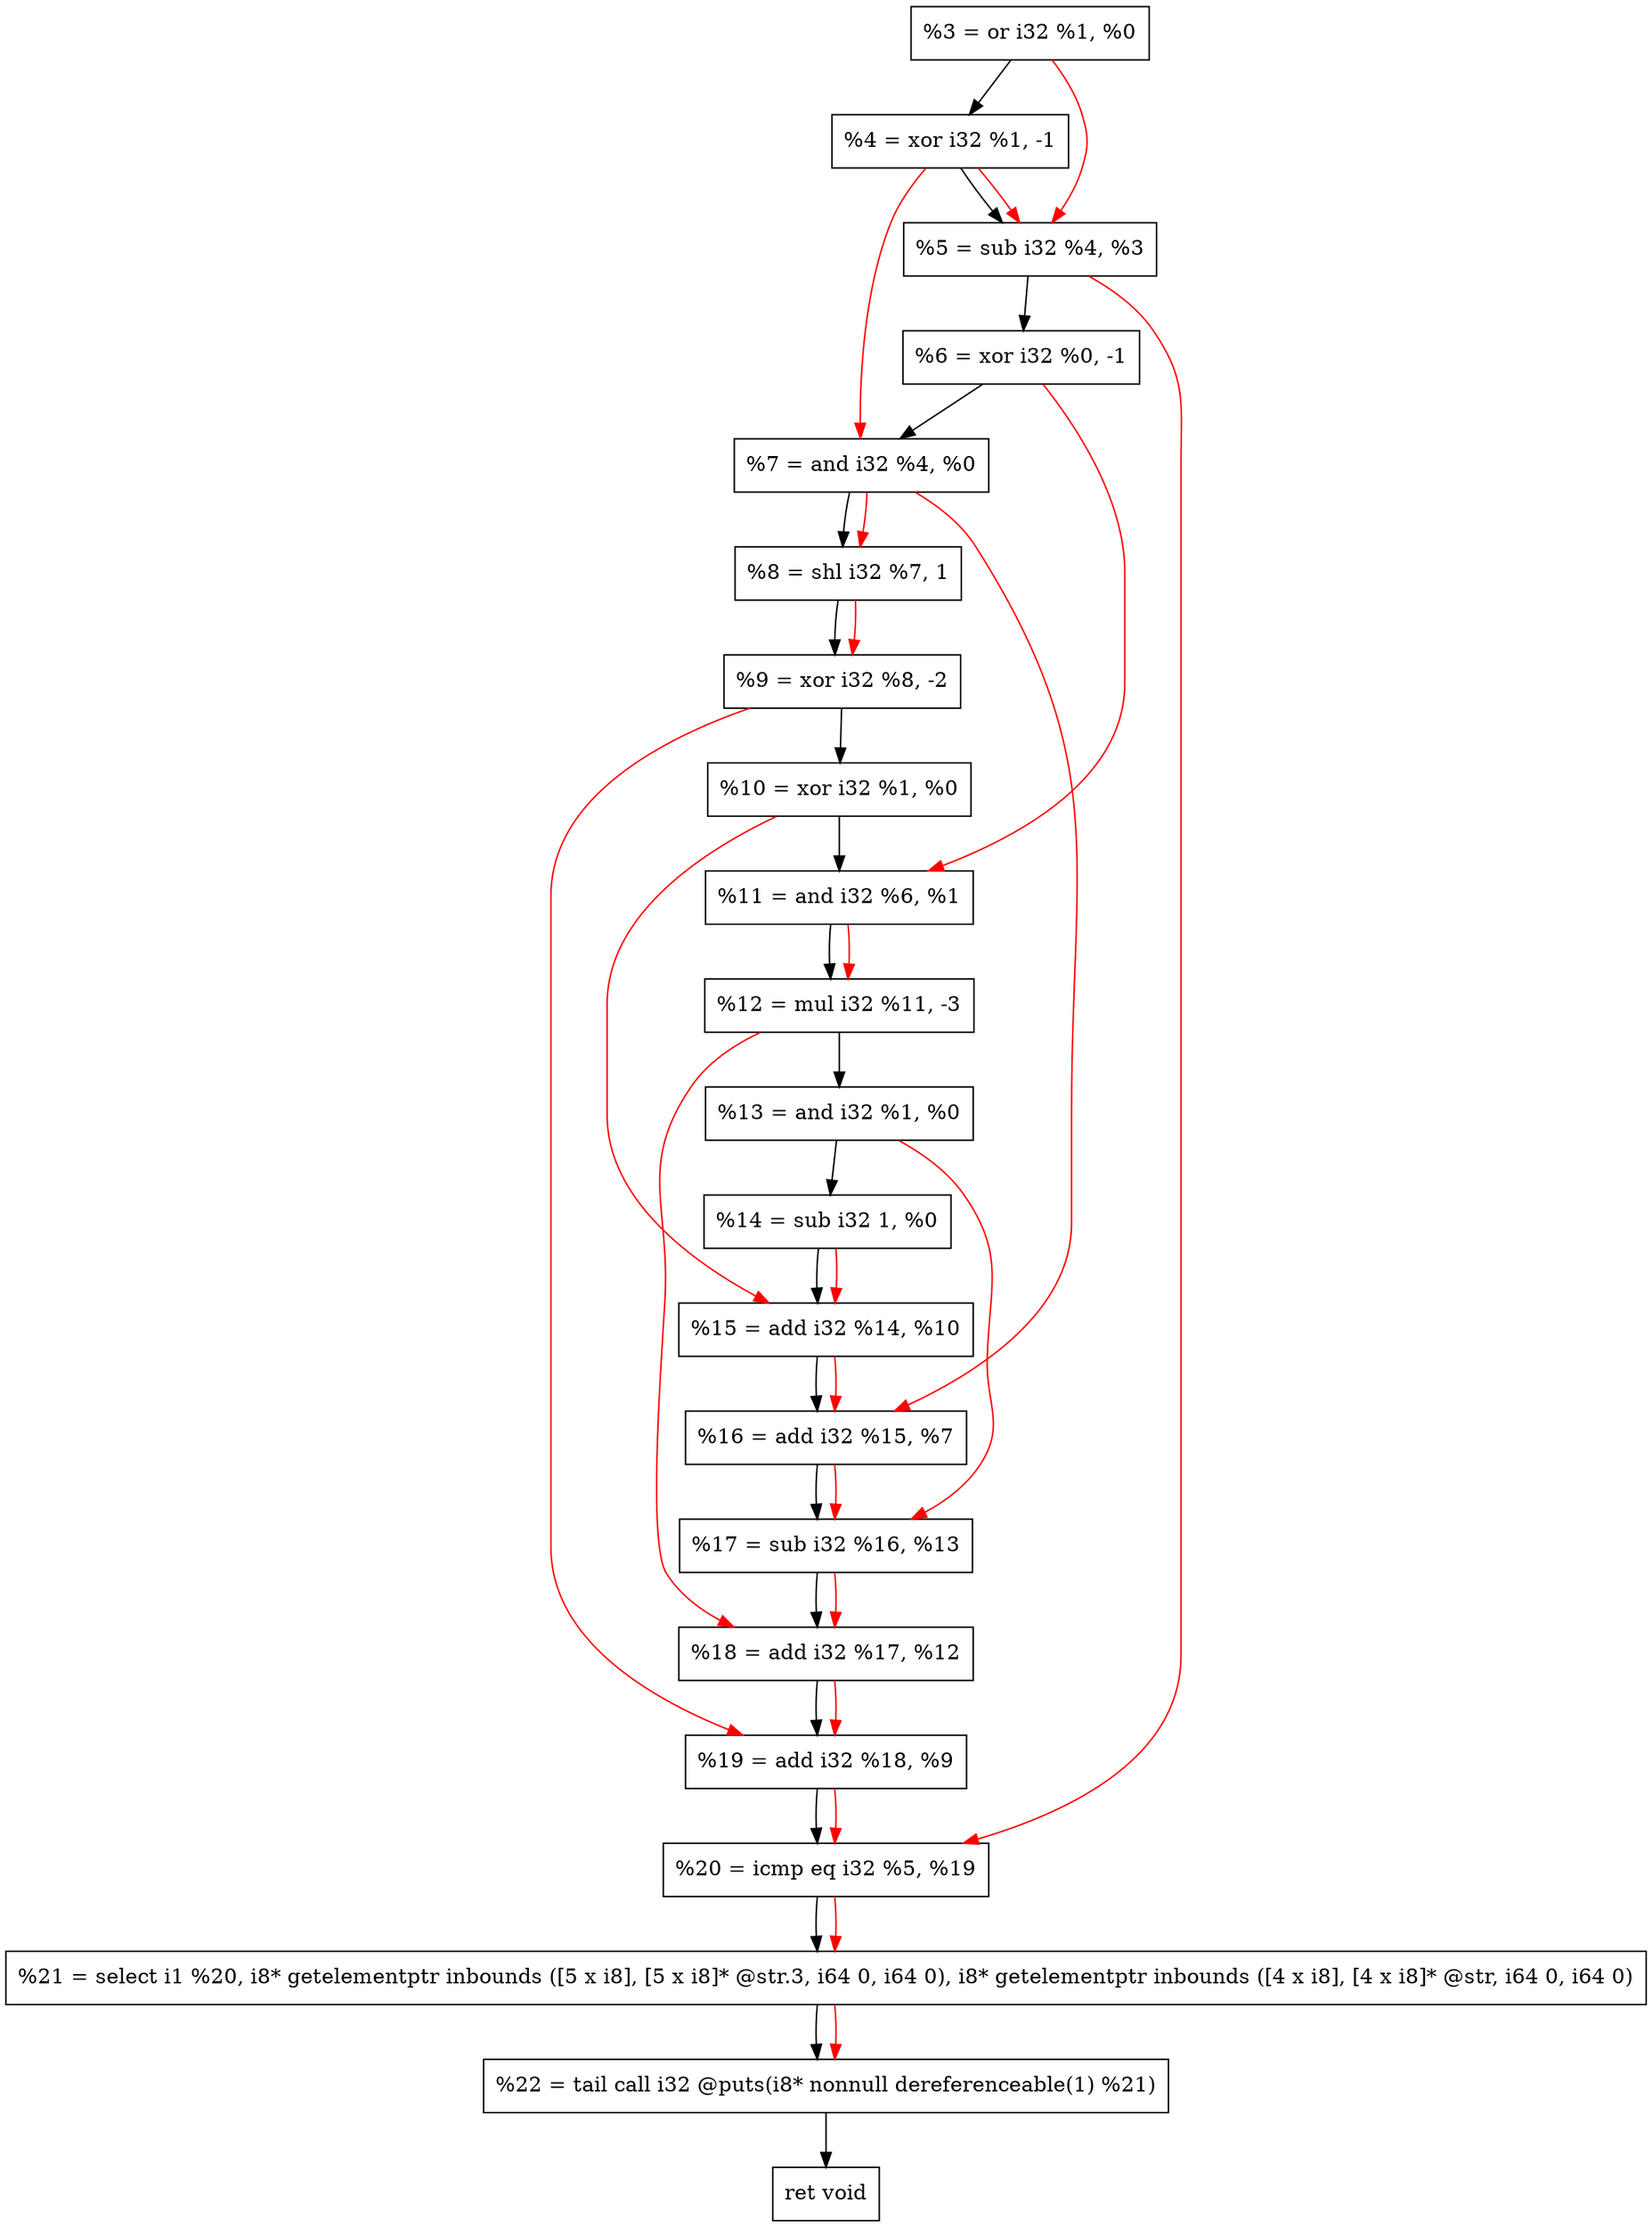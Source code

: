 digraph "DFG for'crackme' function" {
	Node0x162b420[shape=record, label="  %3 = or i32 %1, %0"];
	Node0x162bad0[shape=record, label="  %4 = xor i32 %1, -1"];
	Node0x162bb90[shape=record, label="  %5 = sub i32 %4, %3"];
	Node0x162bc00[shape=record, label="  %6 = xor i32 %0, -1"];
	Node0x162bc70[shape=record, label="  %7 = and i32 %4, %0"];
	Node0x162bce0[shape=record, label="  %8 = shl i32 %7, 1"];
	Node0x162bd80[shape=record, label="  %9 = xor i32 %8, -2"];
	Node0x162bdf0[shape=record, label="  %10 = xor i32 %1, %0"];
	Node0x162be60[shape=record, label="  %11 = and i32 %6, %1"];
	Node0x162bf00[shape=record, label="  %12 = mul i32 %11, -3"];
	Node0x162bf70[shape=record, label="  %13 = and i32 %1, %0"];
	Node0x162bfe0[shape=record, label="  %14 = sub i32 1, %0"];
	Node0x162c050[shape=record, label="  %15 = add i32 %14, %10"];
	Node0x162c0c0[shape=record, label="  %16 = add i32 %15, %7"];
	Node0x162c130[shape=record, label="  %17 = sub i32 %16, %13"];
	Node0x162c1a0[shape=record, label="  %18 = add i32 %17, %12"];
	Node0x162c210[shape=record, label="  %19 = add i32 %18, %9"];
	Node0x162c280[shape=record, label="  %20 = icmp eq i32 %5, %19"];
	Node0x15cc268[shape=record, label="  %21 = select i1 %20, i8* getelementptr inbounds ([5 x i8], [5 x i8]* @str.3, i64 0, i64 0), i8* getelementptr inbounds ([4 x i8], [4 x i8]* @str, i64 0, i64 0)"];
	Node0x162c720[shape=record, label="  %22 = tail call i32 @puts(i8* nonnull dereferenceable(1) %21)"];
	Node0x162c770[shape=record, label="  ret void"];
	Node0x162b420 -> Node0x162bad0;
	Node0x162bad0 -> Node0x162bb90;
	Node0x162bb90 -> Node0x162bc00;
	Node0x162bc00 -> Node0x162bc70;
	Node0x162bc70 -> Node0x162bce0;
	Node0x162bce0 -> Node0x162bd80;
	Node0x162bd80 -> Node0x162bdf0;
	Node0x162bdf0 -> Node0x162be60;
	Node0x162be60 -> Node0x162bf00;
	Node0x162bf00 -> Node0x162bf70;
	Node0x162bf70 -> Node0x162bfe0;
	Node0x162bfe0 -> Node0x162c050;
	Node0x162c050 -> Node0x162c0c0;
	Node0x162c0c0 -> Node0x162c130;
	Node0x162c130 -> Node0x162c1a0;
	Node0x162c1a0 -> Node0x162c210;
	Node0x162c210 -> Node0x162c280;
	Node0x162c280 -> Node0x15cc268;
	Node0x15cc268 -> Node0x162c720;
	Node0x162c720 -> Node0x162c770;
edge [color=red]
	Node0x162bad0 -> Node0x162bb90;
	Node0x162b420 -> Node0x162bb90;
	Node0x162bad0 -> Node0x162bc70;
	Node0x162bc70 -> Node0x162bce0;
	Node0x162bce0 -> Node0x162bd80;
	Node0x162bc00 -> Node0x162be60;
	Node0x162be60 -> Node0x162bf00;
	Node0x162bfe0 -> Node0x162c050;
	Node0x162bdf0 -> Node0x162c050;
	Node0x162c050 -> Node0x162c0c0;
	Node0x162bc70 -> Node0x162c0c0;
	Node0x162c0c0 -> Node0x162c130;
	Node0x162bf70 -> Node0x162c130;
	Node0x162c130 -> Node0x162c1a0;
	Node0x162bf00 -> Node0x162c1a0;
	Node0x162c1a0 -> Node0x162c210;
	Node0x162bd80 -> Node0x162c210;
	Node0x162bb90 -> Node0x162c280;
	Node0x162c210 -> Node0x162c280;
	Node0x162c280 -> Node0x15cc268;
	Node0x15cc268 -> Node0x162c720;
}
